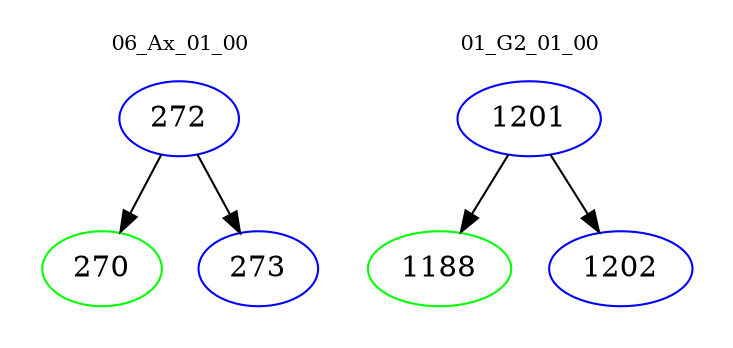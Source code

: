 digraph{
subgraph cluster_0 {
color = white
label = "06_Ax_01_00";
fontsize=10;
T0_272 [label="272", color="blue"]
T0_272 -> T0_270 [color="black"]
T0_270 [label="270", color="green"]
T0_272 -> T0_273 [color="black"]
T0_273 [label="273", color="blue"]
}
subgraph cluster_1 {
color = white
label = "01_G2_01_00";
fontsize=10;
T1_1201 [label="1201", color="blue"]
T1_1201 -> T1_1188 [color="black"]
T1_1188 [label="1188", color="green"]
T1_1201 -> T1_1202 [color="black"]
T1_1202 [label="1202", color="blue"]
}
}
